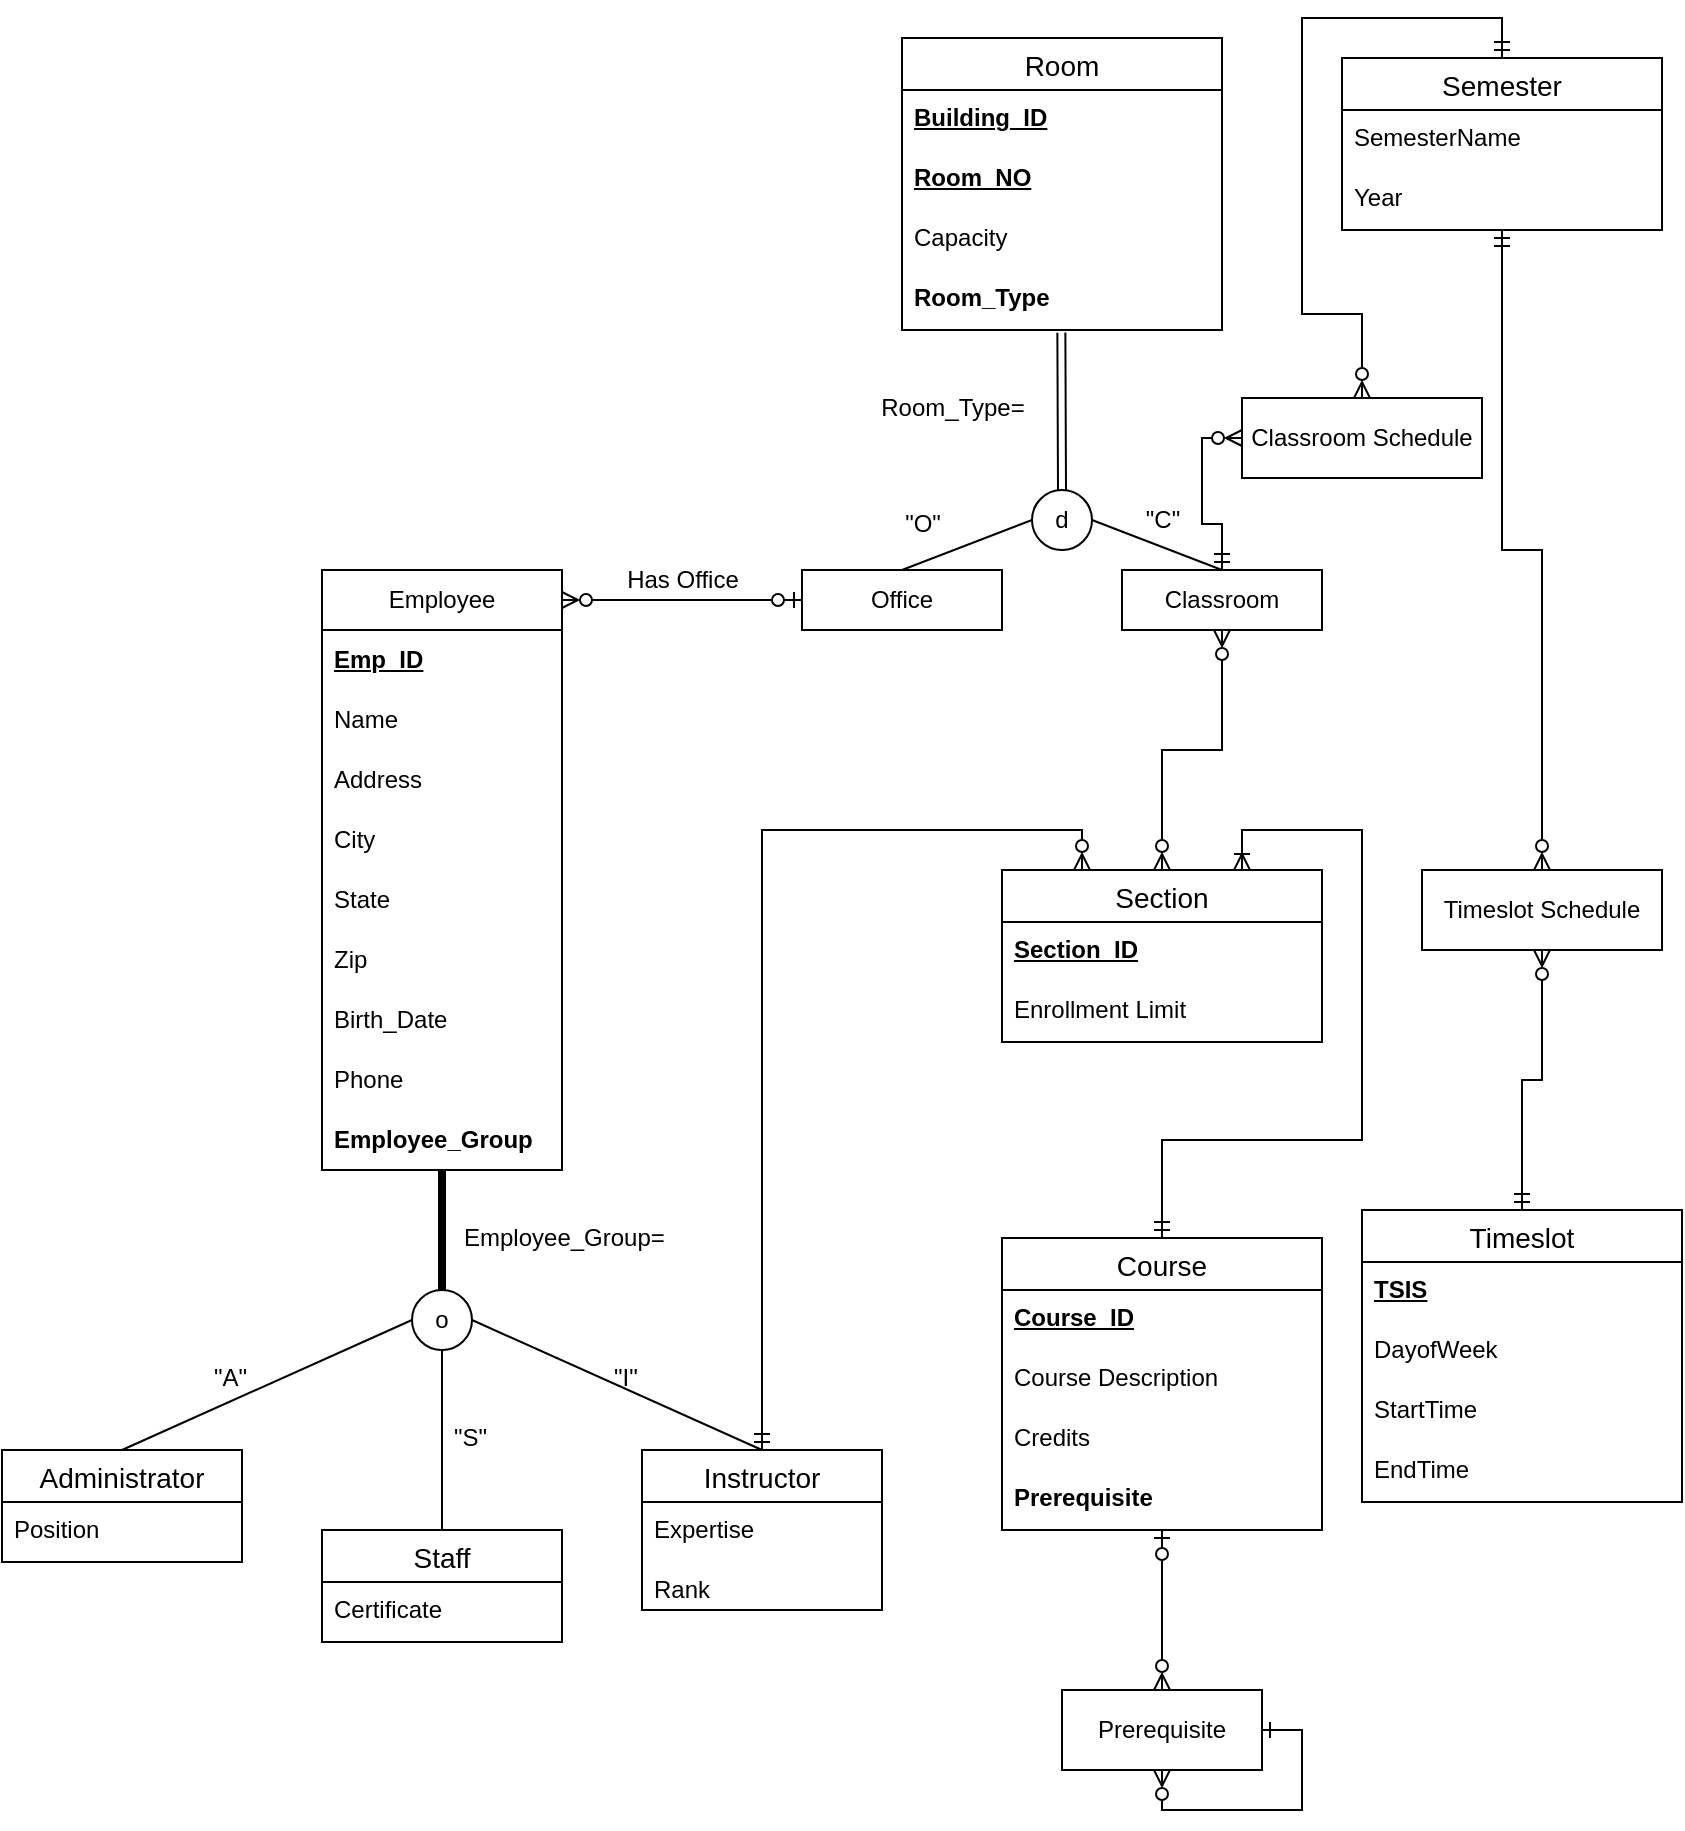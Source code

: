 <mxfile version="21.7.5" type="device">
  <diagram id="R2lEEEUBdFMjLlhIrx00" name="Page-1">
    <mxGraphModel dx="1985" dy="1208" grid="1" gridSize="10" guides="1" tooltips="1" connect="1" arrows="1" fold="1" page="1" pageScale="1" pageWidth="850" pageHeight="1100" math="0" shadow="0" extFonts="Permanent Marker^https://fonts.googleapis.com/css?family=Permanent+Marker">
      <root>
        <mxCell id="0" />
        <mxCell id="1" parent="0" />
        <mxCell id="19eX_3axANcemUESUoeH-1" value="Employee" style="swimlane;fontStyle=0;childLayout=stackLayout;horizontal=1;startSize=30;horizontalStack=0;resizeParent=1;resizeParentMax=0;resizeLast=0;collapsible=1;marginBottom=0;whiteSpace=wrap;html=1;" vertex="1" parent="1">
          <mxGeometry x="160" y="356" width="120" height="300" as="geometry" />
        </mxCell>
        <mxCell id="19eX_3axANcemUESUoeH-2" value="&lt;b&gt;&lt;u&gt;Emp_ID&lt;/u&gt;&lt;/b&gt;" style="text;strokeColor=none;fillColor=none;align=left;verticalAlign=middle;spacingLeft=4;spacingRight=4;overflow=hidden;points=[[0,0.5],[1,0.5]];portConstraint=eastwest;rotatable=0;whiteSpace=wrap;html=1;" vertex="1" parent="19eX_3axANcemUESUoeH-1">
          <mxGeometry y="30" width="120" height="30" as="geometry" />
        </mxCell>
        <mxCell id="19eX_3axANcemUESUoeH-3" value="Name" style="text;strokeColor=none;fillColor=none;align=left;verticalAlign=middle;spacingLeft=4;spacingRight=4;overflow=hidden;points=[[0,0.5],[1,0.5]];portConstraint=eastwest;rotatable=0;whiteSpace=wrap;html=1;" vertex="1" parent="19eX_3axANcemUESUoeH-1">
          <mxGeometry y="60" width="120" height="30" as="geometry" />
        </mxCell>
        <mxCell id="19eX_3axANcemUESUoeH-4" value="Address" style="text;strokeColor=none;fillColor=none;align=left;verticalAlign=middle;spacingLeft=4;spacingRight=4;overflow=hidden;points=[[0,0.5],[1,0.5]];portConstraint=eastwest;rotatable=0;whiteSpace=wrap;html=1;" vertex="1" parent="19eX_3axANcemUESUoeH-1">
          <mxGeometry y="90" width="120" height="30" as="geometry" />
        </mxCell>
        <mxCell id="19eX_3axANcemUESUoeH-6" value="City" style="text;strokeColor=none;fillColor=none;align=left;verticalAlign=middle;spacingLeft=4;spacingRight=4;overflow=hidden;points=[[0,0.5],[1,0.5]];portConstraint=eastwest;rotatable=0;whiteSpace=wrap;html=1;" vertex="1" parent="19eX_3axANcemUESUoeH-1">
          <mxGeometry y="120" width="120" height="30" as="geometry" />
        </mxCell>
        <mxCell id="19eX_3axANcemUESUoeH-49" value="State" style="text;strokeColor=none;fillColor=none;align=left;verticalAlign=middle;spacingLeft=4;spacingRight=4;overflow=hidden;points=[[0,0.5],[1,0.5]];portConstraint=eastwest;rotatable=0;whiteSpace=wrap;html=1;" vertex="1" parent="19eX_3axANcemUESUoeH-1">
          <mxGeometry y="150" width="120" height="30" as="geometry" />
        </mxCell>
        <mxCell id="19eX_3axANcemUESUoeH-50" value="Zip" style="text;strokeColor=none;fillColor=none;align=left;verticalAlign=middle;spacingLeft=4;spacingRight=4;overflow=hidden;points=[[0,0.5],[1,0.5]];portConstraint=eastwest;rotatable=0;whiteSpace=wrap;html=1;" vertex="1" parent="19eX_3axANcemUESUoeH-1">
          <mxGeometry y="180" width="120" height="30" as="geometry" />
        </mxCell>
        <mxCell id="19eX_3axANcemUESUoeH-9" value="Birth_Date" style="text;strokeColor=none;fillColor=none;align=left;verticalAlign=middle;spacingLeft=4;spacingRight=4;overflow=hidden;points=[[0,0.5],[1,0.5]];portConstraint=eastwest;rotatable=0;whiteSpace=wrap;html=1;" vertex="1" parent="19eX_3axANcemUESUoeH-1">
          <mxGeometry y="210" width="120" height="30" as="geometry" />
        </mxCell>
        <mxCell id="19eX_3axANcemUESUoeH-10" value="Phone" style="text;strokeColor=none;fillColor=none;align=left;verticalAlign=middle;spacingLeft=4;spacingRight=4;overflow=hidden;points=[[0,0.5],[1,0.5]];portConstraint=eastwest;rotatable=0;whiteSpace=wrap;html=1;" vertex="1" parent="19eX_3axANcemUESUoeH-1">
          <mxGeometry y="240" width="120" height="30" as="geometry" />
        </mxCell>
        <mxCell id="19eX_3axANcemUESUoeH-30" value="&lt;b&gt;Employee_Group&lt;/b&gt;" style="text;strokeColor=none;fillColor=none;align=left;verticalAlign=middle;spacingLeft=4;spacingRight=4;overflow=hidden;points=[[0,0.5],[1,0.5]];portConstraint=eastwest;rotatable=0;whiteSpace=wrap;html=1;" vertex="1" parent="19eX_3axANcemUESUoeH-1">
          <mxGeometry y="270" width="120" height="30" as="geometry" />
        </mxCell>
        <mxCell id="19eX_3axANcemUESUoeH-12" value="o" style="ellipse;whiteSpace=wrap;html=1;aspect=fixed;" vertex="1" parent="1">
          <mxGeometry x="205" y="716" width="30" height="30" as="geometry" />
        </mxCell>
        <mxCell id="19eX_3axANcemUESUoeH-15" value="Staff" style="swimlane;fontStyle=0;childLayout=stackLayout;horizontal=1;startSize=26;horizontalStack=0;resizeParent=1;resizeParentMax=0;resizeLast=0;collapsible=1;marginBottom=0;align=center;fontSize=14;" vertex="1" parent="1">
          <mxGeometry x="160" y="836" width="120" height="56" as="geometry" />
        </mxCell>
        <mxCell id="19eX_3axANcemUESUoeH-16" value="Certificate" style="text;strokeColor=none;fillColor=none;spacingLeft=4;spacingRight=4;overflow=hidden;rotatable=0;points=[[0,0.5],[1,0.5]];portConstraint=eastwest;fontSize=12;whiteSpace=wrap;html=1;" vertex="1" parent="19eX_3axANcemUESUoeH-15">
          <mxGeometry y="26" width="120" height="30" as="geometry" />
        </mxCell>
        <mxCell id="19eX_3axANcemUESUoeH-19" value="Administrator" style="swimlane;fontStyle=0;childLayout=stackLayout;horizontal=1;startSize=26;horizontalStack=0;resizeParent=1;resizeParentMax=0;resizeLast=0;collapsible=1;marginBottom=0;align=center;fontSize=14;" vertex="1" parent="1">
          <mxGeometry y="796" width="120" height="56" as="geometry" />
        </mxCell>
        <mxCell id="19eX_3axANcemUESUoeH-20" value="Position" style="text;strokeColor=none;fillColor=none;spacingLeft=4;spacingRight=4;overflow=hidden;rotatable=0;points=[[0,0.5],[1,0.5]];portConstraint=eastwest;fontSize=12;whiteSpace=wrap;html=1;" vertex="1" parent="19eX_3axANcemUESUoeH-19">
          <mxGeometry y="26" width="120" height="30" as="geometry" />
        </mxCell>
        <mxCell id="19eX_3axANcemUESUoeH-95" style="edgeStyle=orthogonalEdgeStyle;rounded=0;orthogonalLoop=1;jettySize=auto;html=1;exitX=0.5;exitY=0;exitDx=0;exitDy=0;entryX=0.25;entryY=0;entryDx=0;entryDy=0;startArrow=ERmandOne;startFill=0;endArrow=ERzeroToMany;endFill=0;" edge="1" parent="1" source="19eX_3axANcemUESUoeH-23" target="19eX_3axANcemUESUoeH-86">
          <mxGeometry relative="1" as="geometry" />
        </mxCell>
        <mxCell id="19eX_3axANcemUESUoeH-23" value="Instructor" style="swimlane;fontStyle=0;childLayout=stackLayout;horizontal=1;startSize=26;horizontalStack=0;resizeParent=1;resizeParentMax=0;resizeLast=0;collapsible=1;marginBottom=0;align=center;fontSize=14;" vertex="1" parent="1">
          <mxGeometry x="320" y="796" width="120" height="80" as="geometry" />
        </mxCell>
        <mxCell id="19eX_3axANcemUESUoeH-24" value="Expertise" style="text;strokeColor=none;fillColor=none;spacingLeft=4;spacingRight=4;overflow=hidden;rotatable=0;points=[[0,0.5],[1,0.5]];portConstraint=eastwest;fontSize=12;whiteSpace=wrap;html=1;" vertex="1" parent="19eX_3axANcemUESUoeH-23">
          <mxGeometry y="26" width="120" height="30" as="geometry" />
        </mxCell>
        <mxCell id="19eX_3axANcemUESUoeH-25" value="Rank" style="text;strokeColor=none;fillColor=none;spacingLeft=4;spacingRight=4;overflow=hidden;rotatable=0;points=[[0,0.5],[1,0.5]];portConstraint=eastwest;fontSize=12;whiteSpace=wrap;html=1;" vertex="1" parent="19eX_3axANcemUESUoeH-23">
          <mxGeometry y="56" width="120" height="24" as="geometry" />
        </mxCell>
        <mxCell id="19eX_3axANcemUESUoeH-27" value="" style="endArrow=none;html=1;rounded=0;exitX=0.5;exitY=0;exitDx=0;exitDy=0;entryX=0;entryY=0.5;entryDx=0;entryDy=0;" edge="1" parent="1" source="19eX_3axANcemUESUoeH-19" target="19eX_3axANcemUESUoeH-12">
          <mxGeometry relative="1" as="geometry">
            <mxPoint x="130" y="816" as="sourcePoint" />
            <mxPoint x="290" y="816" as="targetPoint" />
          </mxGeometry>
        </mxCell>
        <mxCell id="19eX_3axANcemUESUoeH-28" value="" style="endArrow=none;html=1;rounded=0;entryX=0.5;entryY=1;entryDx=0;entryDy=0;exitX=0.5;exitY=0;exitDx=0;exitDy=0;" edge="1" parent="1" source="19eX_3axANcemUESUoeH-15" target="19eX_3axANcemUESUoeH-12">
          <mxGeometry relative="1" as="geometry">
            <mxPoint x="210" y="806" as="sourcePoint" />
            <mxPoint x="290" y="816" as="targetPoint" />
          </mxGeometry>
        </mxCell>
        <mxCell id="19eX_3axANcemUESUoeH-29" value="" style="endArrow=none;html=1;rounded=0;exitX=1;exitY=0.5;exitDx=0;exitDy=0;entryX=0.5;entryY=0;entryDx=0;entryDy=0;" edge="1" parent="1" source="19eX_3axANcemUESUoeH-12" target="19eX_3axANcemUESUoeH-23">
          <mxGeometry relative="1" as="geometry">
            <mxPoint x="130" y="816" as="sourcePoint" />
            <mxPoint x="380" y="756" as="targetPoint" />
          </mxGeometry>
        </mxCell>
        <mxCell id="19eX_3axANcemUESUoeH-31" value="Employee_Group=" style="text;strokeColor=none;fillColor=none;spacingLeft=4;spacingRight=4;overflow=hidden;rotatable=0;points=[[0,0.5],[1,0.5]];portConstraint=eastwest;fontSize=12;whiteSpace=wrap;html=1;" vertex="1" parent="1">
          <mxGeometry x="225" y="676" width="115" height="30" as="geometry" />
        </mxCell>
        <mxCell id="19eX_3axANcemUESUoeH-32" value="&quot;A&quot;" style="text;strokeColor=none;fillColor=none;spacingLeft=4;spacingRight=4;overflow=hidden;rotatable=0;points=[[0,0.5],[1,0.5]];portConstraint=eastwest;fontSize=12;whiteSpace=wrap;html=1;" vertex="1" parent="1">
          <mxGeometry x="100" y="746" width="40" height="30" as="geometry" />
        </mxCell>
        <mxCell id="19eX_3axANcemUESUoeH-33" value="&quot;I&quot;" style="text;strokeColor=none;fillColor=none;spacingLeft=4;spacingRight=4;overflow=hidden;rotatable=0;points=[[0,0.5],[1,0.5]];portConstraint=eastwest;fontSize=12;whiteSpace=wrap;html=1;" vertex="1" parent="1">
          <mxGeometry x="300" y="746" width="40" height="30" as="geometry" />
        </mxCell>
        <mxCell id="19eX_3axANcemUESUoeH-34" value="&quot;S&quot;" style="text;strokeColor=none;fillColor=none;spacingLeft=4;spacingRight=4;overflow=hidden;rotatable=0;points=[[0,0.5],[1,0.5]];portConstraint=eastwest;fontSize=12;whiteSpace=wrap;html=1;" vertex="1" parent="1">
          <mxGeometry x="220" y="776" width="40" height="30" as="geometry" />
        </mxCell>
        <mxCell id="19eX_3axANcemUESUoeH-35" value="Room" style="swimlane;fontStyle=0;childLayout=stackLayout;horizontal=1;startSize=26;horizontalStack=0;resizeParent=1;resizeParentMax=0;resizeLast=0;collapsible=1;marginBottom=0;align=center;fontSize=14;" vertex="1" parent="1">
          <mxGeometry x="450" y="90" width="160" height="146" as="geometry" />
        </mxCell>
        <mxCell id="19eX_3axANcemUESUoeH-36" value="&lt;b&gt;&lt;u&gt;Building_ID&lt;/u&gt;&lt;/b&gt;" style="text;strokeColor=none;fillColor=none;spacingLeft=4;spacingRight=4;overflow=hidden;rotatable=0;points=[[0,0.5],[1,0.5]];portConstraint=eastwest;fontSize=12;whiteSpace=wrap;html=1;" vertex="1" parent="19eX_3axANcemUESUoeH-35">
          <mxGeometry y="26" width="160" height="30" as="geometry" />
        </mxCell>
        <mxCell id="19eX_3axANcemUESUoeH-37" value="&lt;b&gt;&lt;u&gt;Room_NO&lt;/u&gt;&lt;/b&gt;" style="text;strokeColor=none;fillColor=none;spacingLeft=4;spacingRight=4;overflow=hidden;rotatable=0;points=[[0,0.5],[1,0.5]];portConstraint=eastwest;fontSize=12;whiteSpace=wrap;html=1;" vertex="1" parent="19eX_3axANcemUESUoeH-35">
          <mxGeometry y="56" width="160" height="30" as="geometry" />
        </mxCell>
        <mxCell id="19eX_3axANcemUESUoeH-38" value="Capacity" style="text;strokeColor=none;fillColor=none;spacingLeft=4;spacingRight=4;overflow=hidden;rotatable=0;points=[[0,0.5],[1,0.5]];portConstraint=eastwest;fontSize=12;whiteSpace=wrap;html=1;" vertex="1" parent="19eX_3axANcemUESUoeH-35">
          <mxGeometry y="86" width="160" height="30" as="geometry" />
        </mxCell>
        <mxCell id="19eX_3axANcemUESUoeH-52" value="&lt;b&gt;Room_Type&lt;/b&gt;" style="text;strokeColor=none;fillColor=none;spacingLeft=4;spacingRight=4;overflow=hidden;rotatable=0;points=[[0,0.5],[1,0.5]];portConstraint=eastwest;fontSize=12;whiteSpace=wrap;html=1;" vertex="1" parent="19eX_3axANcemUESUoeH-35">
          <mxGeometry y="116" width="160" height="30" as="geometry" />
        </mxCell>
        <mxCell id="19eX_3axANcemUESUoeH-39" value="" style="endArrow=ERzeroToOne;html=1;rounded=0;startArrow=ERzeroToMany;startFill=0;endFill=0;entryX=0;entryY=0.5;entryDx=0;entryDy=0;" edge="1" parent="1" target="19eX_3axANcemUESUoeH-45">
          <mxGeometry relative="1" as="geometry">
            <mxPoint x="280" y="371" as="sourcePoint" />
            <mxPoint x="400" y="376" as="targetPoint" />
          </mxGeometry>
        </mxCell>
        <mxCell id="19eX_3axANcemUESUoeH-40" value="Has Office" style="text;html=1;align=center;verticalAlign=middle;resizable=0;points=[];autosize=1;strokeColor=none;fillColor=none;" vertex="1" parent="1">
          <mxGeometry x="300" y="346" width="80" height="30" as="geometry" />
        </mxCell>
        <mxCell id="19eX_3axANcemUESUoeH-41" value="d" style="ellipse;whiteSpace=wrap;html=1;aspect=fixed;" vertex="1" parent="1">
          <mxGeometry x="515" y="316" width="30" height="30" as="geometry" />
        </mxCell>
        <mxCell id="19eX_3axANcemUESUoeH-42" value="" style="shape=link;html=1;rounded=0;entryX=0.498;entryY=1.044;entryDx=0;entryDy=0;entryPerimeter=0;" edge="1" parent="1" target="19eX_3axANcemUESUoeH-52">
          <mxGeometry relative="1" as="geometry">
            <mxPoint x="530" y="316" as="sourcePoint" />
            <mxPoint x="490" y="266" as="targetPoint" />
          </mxGeometry>
        </mxCell>
        <mxCell id="19eX_3axANcemUESUoeH-43" value="" style="resizable=0;html=1;whiteSpace=wrap;align=right;verticalAlign=bottom;" connectable="0" vertex="1" parent="19eX_3axANcemUESUoeH-42">
          <mxGeometry x="1" relative="1" as="geometry" />
        </mxCell>
        <mxCell id="19eX_3axANcemUESUoeH-90" style="edgeStyle=orthogonalEdgeStyle;rounded=0;orthogonalLoop=1;jettySize=auto;html=1;exitX=0.5;exitY=1;exitDx=0;exitDy=0;entryX=0.5;entryY=0;entryDx=0;entryDy=0;startArrow=ERzeroToMany;startFill=0;endArrow=ERzeroToMany;endFill=0;" edge="1" parent="1" source="19eX_3axANcemUESUoeH-44" target="19eX_3axANcemUESUoeH-86">
          <mxGeometry relative="1" as="geometry" />
        </mxCell>
        <mxCell id="19eX_3axANcemUESUoeH-44" value="Classroom" style="whiteSpace=wrap;html=1;align=center;" vertex="1" parent="1">
          <mxGeometry x="560" y="356" width="100" height="30" as="geometry" />
        </mxCell>
        <mxCell id="19eX_3axANcemUESUoeH-45" value="Office" style="whiteSpace=wrap;html=1;align=center;" vertex="1" parent="1">
          <mxGeometry x="400" y="356" width="100" height="30" as="geometry" />
        </mxCell>
        <mxCell id="19eX_3axANcemUESUoeH-53" value="Room_Type=" style="text;html=1;align=center;verticalAlign=middle;resizable=0;points=[];autosize=1;strokeColor=none;fillColor=none;" vertex="1" parent="1">
          <mxGeometry x="425" y="260" width="100" height="30" as="geometry" />
        </mxCell>
        <mxCell id="19eX_3axANcemUESUoeH-55" value="" style="line;strokeWidth=4;direction=south;html=1;perimeter=backbonePerimeter;points=[];outlineConnect=0;" vertex="1" parent="1">
          <mxGeometry x="215" y="656" width="10" height="60" as="geometry" />
        </mxCell>
        <mxCell id="19eX_3axANcemUESUoeH-57" value="" style="endArrow=none;html=1;rounded=0;exitX=0.5;exitY=0;exitDx=0;exitDy=0;entryX=0;entryY=0.5;entryDx=0;entryDy=0;" edge="1" parent="1" source="19eX_3axANcemUESUoeH-45" target="19eX_3axANcemUESUoeH-41">
          <mxGeometry relative="1" as="geometry">
            <mxPoint x="340" y="476" as="sourcePoint" />
            <mxPoint x="500" y="476" as="targetPoint" />
          </mxGeometry>
        </mxCell>
        <mxCell id="19eX_3axANcemUESUoeH-58" value="" style="endArrow=none;html=1;rounded=0;entryX=1;entryY=0.5;entryDx=0;entryDy=0;exitX=0.5;exitY=0;exitDx=0;exitDy=0;" edge="1" parent="1" source="19eX_3axANcemUESUoeH-44" target="19eX_3axANcemUESUoeH-41">
          <mxGeometry relative="1" as="geometry">
            <mxPoint x="340" y="476" as="sourcePoint" />
            <mxPoint x="500" y="476" as="targetPoint" />
          </mxGeometry>
        </mxCell>
        <mxCell id="19eX_3axANcemUESUoeH-102" style="edgeStyle=orthogonalEdgeStyle;rounded=0;orthogonalLoop=1;jettySize=auto;html=1;exitX=0.5;exitY=0;exitDx=0;exitDy=0;entryX=0.5;entryY=0;entryDx=0;entryDy=0;endArrow=ERzeroToMany;endFill=0;startArrow=ERmandOne;startFill=0;" edge="1" parent="1" source="19eX_3axANcemUESUoeH-60" target="19eX_3axANcemUESUoeH-96">
          <mxGeometry relative="1" as="geometry" />
        </mxCell>
        <mxCell id="19eX_3axANcemUESUoeH-60" value="Semester" style="swimlane;fontStyle=0;childLayout=stackLayout;horizontal=1;startSize=26;horizontalStack=0;resizeParent=1;resizeParentMax=0;resizeLast=0;collapsible=1;marginBottom=0;align=center;fontSize=14;" vertex="1" parent="1">
          <mxGeometry x="670" y="100" width="160" height="86" as="geometry" />
        </mxCell>
        <mxCell id="19eX_3axANcemUESUoeH-61" value="SemesterName" style="text;strokeColor=none;fillColor=none;spacingLeft=4;spacingRight=4;overflow=hidden;rotatable=0;points=[[0,0.5],[1,0.5]];portConstraint=eastwest;fontSize=12;whiteSpace=wrap;html=1;" vertex="1" parent="19eX_3axANcemUESUoeH-60">
          <mxGeometry y="26" width="160" height="30" as="geometry" />
        </mxCell>
        <mxCell id="19eX_3axANcemUESUoeH-62" value="Year&lt;br&gt;" style="text;strokeColor=none;fillColor=none;spacingLeft=4;spacingRight=4;overflow=hidden;rotatable=0;points=[[0,0.5],[1,0.5]];portConstraint=eastwest;fontSize=12;whiteSpace=wrap;html=1;" vertex="1" parent="19eX_3axANcemUESUoeH-60">
          <mxGeometry y="56" width="160" height="30" as="geometry" />
        </mxCell>
        <mxCell id="19eX_3axANcemUESUoeH-64" value="Timeslot" style="swimlane;fontStyle=0;childLayout=stackLayout;horizontal=1;startSize=26;horizontalStack=0;resizeParent=1;resizeParentMax=0;resizeLast=0;collapsible=1;marginBottom=0;align=center;fontSize=14;" vertex="1" parent="1">
          <mxGeometry x="680" y="676" width="160" height="146" as="geometry" />
        </mxCell>
        <mxCell id="19eX_3axANcemUESUoeH-65" value="&lt;b&gt;&lt;u&gt;TSIS&lt;/u&gt;&lt;/b&gt;" style="text;strokeColor=none;fillColor=none;spacingLeft=4;spacingRight=4;overflow=hidden;rotatable=0;points=[[0,0.5],[1,0.5]];portConstraint=eastwest;fontSize=12;whiteSpace=wrap;html=1;" vertex="1" parent="19eX_3axANcemUESUoeH-64">
          <mxGeometry y="26" width="160" height="30" as="geometry" />
        </mxCell>
        <mxCell id="19eX_3axANcemUESUoeH-66" value="DayofWeek" style="text;strokeColor=none;fillColor=none;spacingLeft=4;spacingRight=4;overflow=hidden;rotatable=0;points=[[0,0.5],[1,0.5]];portConstraint=eastwest;fontSize=12;whiteSpace=wrap;html=1;" vertex="1" parent="19eX_3axANcemUESUoeH-64">
          <mxGeometry y="56" width="160" height="30" as="geometry" />
        </mxCell>
        <mxCell id="19eX_3axANcemUESUoeH-67" value="StartTime" style="text;strokeColor=none;fillColor=none;spacingLeft=4;spacingRight=4;overflow=hidden;rotatable=0;points=[[0,0.5],[1,0.5]];portConstraint=eastwest;fontSize=12;whiteSpace=wrap;html=1;" vertex="1" parent="19eX_3axANcemUESUoeH-64">
          <mxGeometry y="86" width="160" height="30" as="geometry" />
        </mxCell>
        <mxCell id="19eX_3axANcemUESUoeH-68" value="EndTime" style="text;strokeColor=none;fillColor=none;spacingLeft=4;spacingRight=4;overflow=hidden;rotatable=0;points=[[0,0.5],[1,0.5]];portConstraint=eastwest;fontSize=12;whiteSpace=wrap;html=1;" vertex="1" parent="19eX_3axANcemUESUoeH-64">
          <mxGeometry y="116" width="160" height="30" as="geometry" />
        </mxCell>
        <mxCell id="19eX_3axANcemUESUoeH-94" style="edgeStyle=orthogonalEdgeStyle;rounded=0;orthogonalLoop=1;jettySize=auto;html=1;exitX=0.5;exitY=0;exitDx=0;exitDy=0;entryX=0.75;entryY=0;entryDx=0;entryDy=0;startArrow=ERmandOne;startFill=0;endArrow=ERoneToMany;endFill=0;" edge="1" parent="1" source="19eX_3axANcemUESUoeH-69" target="19eX_3axANcemUESUoeH-86">
          <mxGeometry relative="1" as="geometry" />
        </mxCell>
        <mxCell id="19eX_3axANcemUESUoeH-69" value="Course" style="swimlane;fontStyle=0;childLayout=stackLayout;horizontal=1;startSize=26;horizontalStack=0;resizeParent=1;resizeParentMax=0;resizeLast=0;collapsible=1;marginBottom=0;align=center;fontSize=14;" vertex="1" parent="1">
          <mxGeometry x="500" y="690" width="160" height="146" as="geometry" />
        </mxCell>
        <mxCell id="19eX_3axANcemUESUoeH-70" value="&lt;b&gt;&lt;u&gt;Course_ID&lt;/u&gt;&lt;/b&gt;" style="text;strokeColor=none;fillColor=none;spacingLeft=4;spacingRight=4;overflow=hidden;rotatable=0;points=[[0,0.5],[1,0.5]];portConstraint=eastwest;fontSize=12;whiteSpace=wrap;html=1;" vertex="1" parent="19eX_3axANcemUESUoeH-69">
          <mxGeometry y="26" width="160" height="30" as="geometry" />
        </mxCell>
        <mxCell id="19eX_3axANcemUESUoeH-71" value="Course Description" style="text;strokeColor=none;fillColor=none;spacingLeft=4;spacingRight=4;overflow=hidden;rotatable=0;points=[[0,0.5],[1,0.5]];portConstraint=eastwest;fontSize=12;whiteSpace=wrap;html=1;" vertex="1" parent="19eX_3axANcemUESUoeH-69">
          <mxGeometry y="56" width="160" height="30" as="geometry" />
        </mxCell>
        <mxCell id="19eX_3axANcemUESUoeH-72" value="Credits" style="text;strokeColor=none;fillColor=none;spacingLeft=4;spacingRight=4;overflow=hidden;rotatable=0;points=[[0,0.5],[1,0.5]];portConstraint=eastwest;fontSize=12;whiteSpace=wrap;html=1;" vertex="1" parent="19eX_3axANcemUESUoeH-69">
          <mxGeometry y="86" width="160" height="30" as="geometry" />
        </mxCell>
        <mxCell id="19eX_3axANcemUESUoeH-84" value="&lt;b&gt;Prerequisite&lt;/b&gt;" style="text;strokeColor=none;fillColor=none;spacingLeft=4;spacingRight=4;overflow=hidden;rotatable=0;points=[[0,0.5],[1,0.5]];portConstraint=eastwest;fontSize=12;whiteSpace=wrap;html=1;" vertex="1" parent="19eX_3axANcemUESUoeH-69">
          <mxGeometry y="116" width="160" height="30" as="geometry" />
        </mxCell>
        <mxCell id="19eX_3axANcemUESUoeH-78" value="Prerequisite" style="whiteSpace=wrap;html=1;align=center;" vertex="1" parent="1">
          <mxGeometry x="530" y="916" width="100" height="40" as="geometry" />
        </mxCell>
        <mxCell id="19eX_3axANcemUESUoeH-83" value="" style="endArrow=ERzeroToOne;html=1;rounded=0;exitX=0.5;exitY=0;exitDx=0;exitDy=0;startArrow=ERzeroToMany;startFill=0;endFill=0;" edge="1" parent="1" source="19eX_3axANcemUESUoeH-78">
          <mxGeometry relative="1" as="geometry">
            <mxPoint x="220" y="726" as="sourcePoint" />
            <mxPoint x="580" y="836" as="targetPoint" />
          </mxGeometry>
        </mxCell>
        <mxCell id="19eX_3axANcemUESUoeH-86" value="Section" style="swimlane;fontStyle=0;childLayout=stackLayout;horizontal=1;startSize=26;horizontalStack=0;resizeParent=1;resizeParentMax=0;resizeLast=0;collapsible=1;marginBottom=0;align=center;fontSize=14;" vertex="1" parent="1">
          <mxGeometry x="500" y="506" width="160" height="86" as="geometry" />
        </mxCell>
        <mxCell id="19eX_3axANcemUESUoeH-87" value="&lt;b&gt;&lt;u&gt;Section_ID&lt;/u&gt;&lt;/b&gt;" style="text;strokeColor=none;fillColor=none;spacingLeft=4;spacingRight=4;overflow=hidden;rotatable=0;points=[[0,0.5],[1,0.5]];portConstraint=eastwest;fontSize=12;whiteSpace=wrap;html=1;" vertex="1" parent="19eX_3axANcemUESUoeH-86">
          <mxGeometry y="26" width="160" height="30" as="geometry" />
        </mxCell>
        <mxCell id="19eX_3axANcemUESUoeH-88" value="Enrollment Limit" style="text;strokeColor=none;fillColor=none;spacingLeft=4;spacingRight=4;overflow=hidden;rotatable=0;points=[[0,0.5],[1,0.5]];portConstraint=eastwest;fontSize=12;whiteSpace=wrap;html=1;" vertex="1" parent="19eX_3axANcemUESUoeH-86">
          <mxGeometry y="56" width="160" height="30" as="geometry" />
        </mxCell>
        <mxCell id="19eX_3axANcemUESUoeH-93" style="edgeStyle=orthogonalEdgeStyle;rounded=0;orthogonalLoop=1;jettySize=auto;html=1;exitX=1;exitY=0.5;exitDx=0;exitDy=0;entryX=0.5;entryY=1;entryDx=0;entryDy=0;startArrow=ERone;startFill=0;endArrow=ERzeroToMany;endFill=0;" edge="1" parent="1" source="19eX_3axANcemUESUoeH-78" target="19eX_3axANcemUESUoeH-78">
          <mxGeometry relative="1" as="geometry" />
        </mxCell>
        <mxCell id="19eX_3axANcemUESUoeH-98" style="edgeStyle=orthogonalEdgeStyle;rounded=0;orthogonalLoop=1;jettySize=auto;html=1;exitX=0;exitY=0.5;exitDx=0;exitDy=0;entryX=0.5;entryY=0;entryDx=0;entryDy=0;startArrow=ERzeroToMany;startFill=0;endArrow=ERmandOne;endFill=0;" edge="1" parent="1" source="19eX_3axANcemUESUoeH-96" target="19eX_3axANcemUESUoeH-44">
          <mxGeometry relative="1" as="geometry" />
        </mxCell>
        <mxCell id="19eX_3axANcemUESUoeH-96" value="Classroom Schedule" style="whiteSpace=wrap;html=1;align=center;" vertex="1" parent="1">
          <mxGeometry x="620" y="270" width="120" height="40" as="geometry" />
        </mxCell>
        <mxCell id="19eX_3axANcemUESUoeH-100" style="edgeStyle=orthogonalEdgeStyle;rounded=0;orthogonalLoop=1;jettySize=auto;html=1;exitX=0.5;exitY=1;exitDx=0;exitDy=0;entryX=0.5;entryY=0;entryDx=0;entryDy=0;startArrow=ERzeroToMany;startFill=0;endArrow=ERmandOne;endFill=0;" edge="1" parent="1" source="19eX_3axANcemUESUoeH-99" target="19eX_3axANcemUESUoeH-64">
          <mxGeometry relative="1" as="geometry" />
        </mxCell>
        <mxCell id="19eX_3axANcemUESUoeH-101" style="edgeStyle=orthogonalEdgeStyle;rounded=0;orthogonalLoop=1;jettySize=auto;html=1;exitX=0.5;exitY=0;exitDx=0;exitDy=0;entryX=0.5;entryY=1;entryDx=0;entryDy=0;endArrow=ERmandOne;endFill=0;startArrow=ERzeroToMany;startFill=0;" edge="1" parent="1" source="19eX_3axANcemUESUoeH-99" target="19eX_3axANcemUESUoeH-60">
          <mxGeometry relative="1" as="geometry" />
        </mxCell>
        <mxCell id="19eX_3axANcemUESUoeH-99" value="Timeslot Schedule" style="whiteSpace=wrap;html=1;align=center;" vertex="1" parent="1">
          <mxGeometry x="710" y="506" width="120" height="40" as="geometry" />
        </mxCell>
        <mxCell id="19eX_3axANcemUESUoeH-104" value="&quot;O&quot;" style="text;html=1;align=center;verticalAlign=middle;resizable=0;points=[];autosize=1;strokeColor=none;fillColor=none;" vertex="1" parent="1">
          <mxGeometry x="440" y="318" width="40" height="30" as="geometry" />
        </mxCell>
        <mxCell id="19eX_3axANcemUESUoeH-105" value="&quot;C&quot;" style="text;html=1;align=center;verticalAlign=middle;resizable=0;points=[];autosize=1;strokeColor=none;fillColor=none;" vertex="1" parent="1">
          <mxGeometry x="560" y="316" width="40" height="30" as="geometry" />
        </mxCell>
      </root>
    </mxGraphModel>
  </diagram>
</mxfile>
